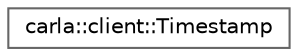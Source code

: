 digraph "类继承关系图"
{
 // INTERACTIVE_SVG=YES
 // LATEX_PDF_SIZE
  bgcolor="transparent";
  edge [fontname=Helvetica,fontsize=10,labelfontname=Helvetica,labelfontsize=10];
  node [fontname=Helvetica,fontsize=10,shape=box,height=0.2,width=0.4];
  rankdir="LR";
  Node0 [id="Node000000",label="carla::client::Timestamp",height=0.2,width=0.4,color="grey40", fillcolor="white", style="filled",URL="$df/d2c/classcarla_1_1client_1_1Timestamp.html",tooltip=" "];
}
